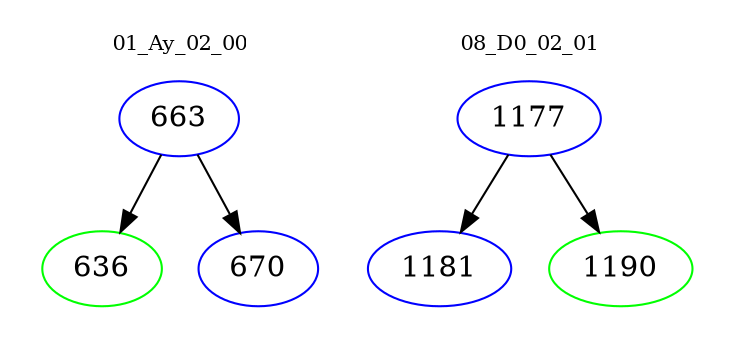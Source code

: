 digraph{
subgraph cluster_0 {
color = white
label = "01_Ay_02_00";
fontsize=10;
T0_663 [label="663", color="blue"]
T0_663 -> T0_636 [color="black"]
T0_636 [label="636", color="green"]
T0_663 -> T0_670 [color="black"]
T0_670 [label="670", color="blue"]
}
subgraph cluster_1 {
color = white
label = "08_D0_02_01";
fontsize=10;
T1_1177 [label="1177", color="blue"]
T1_1177 -> T1_1181 [color="black"]
T1_1181 [label="1181", color="blue"]
T1_1177 -> T1_1190 [color="black"]
T1_1190 [label="1190", color="green"]
}
}

